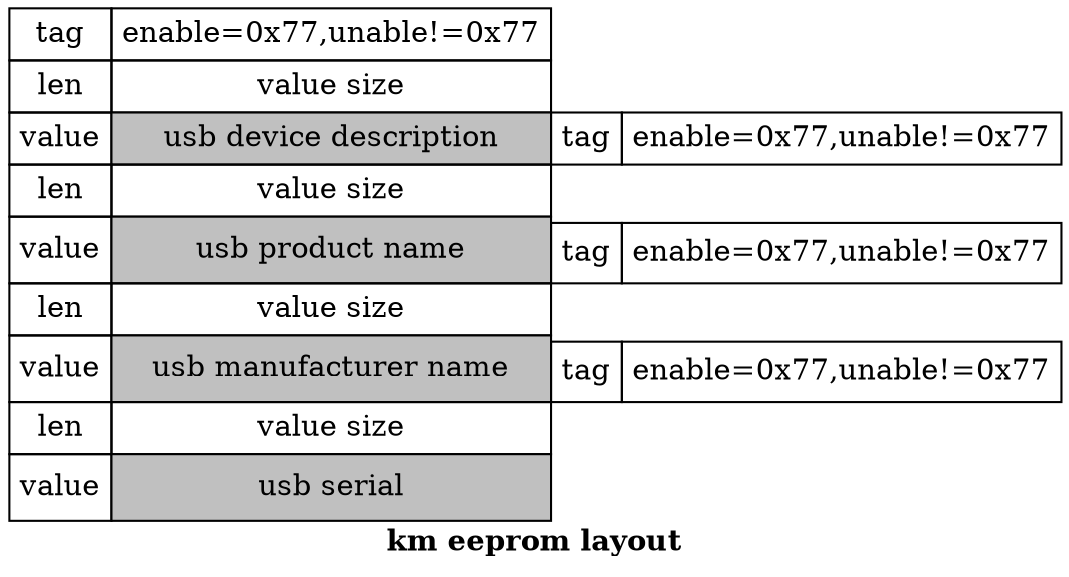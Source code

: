digraph eeprom {
    label = <<B>km eeprom layout</B>>;
	ratio="fill"
	size="10,50"
	rankdir=TB
	node [shape=plaintext]
    eeprom [shape=none, width=0, height=0, margin=0, label=
	<
		<table title="eeprom" border="0" cellborder="1" cellspacing="0" cellpadding="4">
			<tr>
				<td colspan="1">tag</td>
				<td colspan="4" width="128" port="start">enable=0x77,unable!=0x77</td>
			</tr>
			<tr>
				<td colspan="1">len</td>
				<td colspan="4">value size</td>
			</tr>
			<tr>
				<td colspan="1" rowspan="2">value</td>
				<td colspan="4" rowspan="2" bgcolor="grey">usb device description</td>
			</tr>


			<tr>
				<td colspan="1">tag</td>
				<td colspan="4" >enable=0x77,unable!=0x77</td>
			</tr>
			<tr>
				<td colspan="1">len</td>
				<td colspan="4">value size</td>
			</tr>
			<tr>
				<td colspan="1" rowspan="2">value</td>
				<td colspan="4" rowspan="2" height="32" bgcolor="grey">usb product name</td>
			</tr>


			<tr>
				<td colspan="1">tag</td>
				<td colspan="4">enable=0x77,unable!=0x77</td>
			</tr>
			<tr>
				<td colspan="1">len</td>
				<td colspan="4">value size</td>
			</tr>
			<tr>
				<td colspan="1" rowspan="2">value</td>
				<td colspan="4" rowspan="2" height="32" bgcolor="grey">usb manufacturer name</td>
			</tr>
			
			
			<tr>
				<td colspan="1">tag</td>
				<td colspan="4">enable=0x77,unable!=0x77</td>
			</tr>
			<tr>
				<td colspan="1">len</td>
				<td colspan="4">value size</td>
			</tr>
			<tr>
				<td colspan="1" rowspan="2">value</td>
				<td colspan="4" rowspan="2" height="32" bgcolor="grey">usb serial</td>
			</tr>					
			
		</table>
	>
    ]	
	
}